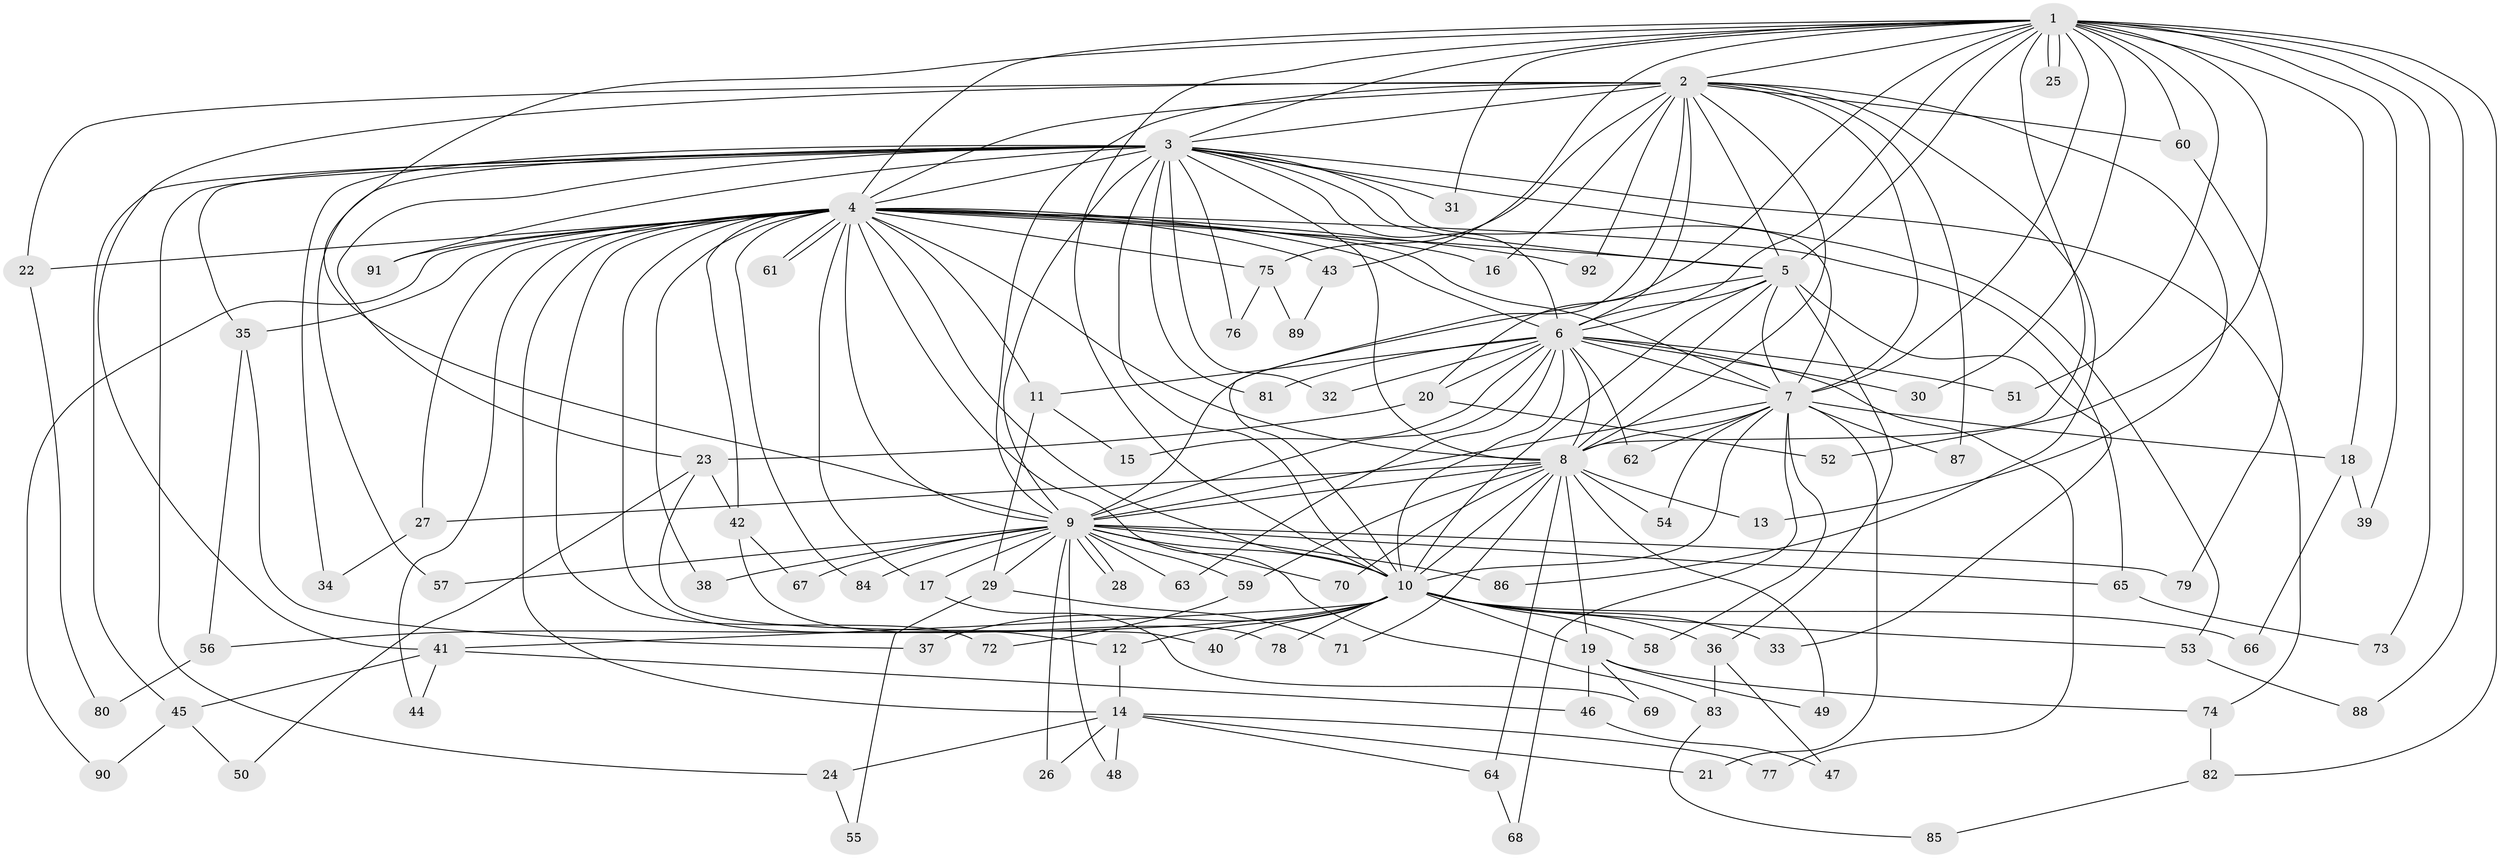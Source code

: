 // coarse degree distribution, {21: 0.03125, 18: 0.03125, 30: 0.015625, 11: 0.015625, 19: 0.015625, 16: 0.015625, 24: 0.015625, 20: 0.015625, 4: 0.109375, 3: 0.1875, 2: 0.484375, 8: 0.015625, 5: 0.03125, 6: 0.015625}
// Generated by graph-tools (version 1.1) at 2025/17/03/04/25 18:17:28]
// undirected, 92 vertices, 209 edges
graph export_dot {
graph [start="1"]
  node [color=gray90,style=filled];
  1;
  2;
  3;
  4;
  5;
  6;
  7;
  8;
  9;
  10;
  11;
  12;
  13;
  14;
  15;
  16;
  17;
  18;
  19;
  20;
  21;
  22;
  23;
  24;
  25;
  26;
  27;
  28;
  29;
  30;
  31;
  32;
  33;
  34;
  35;
  36;
  37;
  38;
  39;
  40;
  41;
  42;
  43;
  44;
  45;
  46;
  47;
  48;
  49;
  50;
  51;
  52;
  53;
  54;
  55;
  56;
  57;
  58;
  59;
  60;
  61;
  62;
  63;
  64;
  65;
  66;
  67;
  68;
  69;
  70;
  71;
  72;
  73;
  74;
  75;
  76;
  77;
  78;
  79;
  80;
  81;
  82;
  83;
  84;
  85;
  86;
  87;
  88;
  89;
  90;
  91;
  92;
  1 -- 2;
  1 -- 3;
  1 -- 4;
  1 -- 5;
  1 -- 6;
  1 -- 7;
  1 -- 8;
  1 -- 9;
  1 -- 10;
  1 -- 18;
  1 -- 20;
  1 -- 25;
  1 -- 25;
  1 -- 30;
  1 -- 31;
  1 -- 39;
  1 -- 43;
  1 -- 51;
  1 -- 52;
  1 -- 60;
  1 -- 73;
  1 -- 82;
  1 -- 88;
  2 -- 3;
  2 -- 4;
  2 -- 5;
  2 -- 6;
  2 -- 7;
  2 -- 8;
  2 -- 9;
  2 -- 10;
  2 -- 13;
  2 -- 16;
  2 -- 22;
  2 -- 41;
  2 -- 60;
  2 -- 75;
  2 -- 86;
  2 -- 87;
  2 -- 92;
  3 -- 4;
  3 -- 5;
  3 -- 6;
  3 -- 7;
  3 -- 8;
  3 -- 9;
  3 -- 10;
  3 -- 23;
  3 -- 24;
  3 -- 31;
  3 -- 32;
  3 -- 34;
  3 -- 35;
  3 -- 45;
  3 -- 53;
  3 -- 57;
  3 -- 74;
  3 -- 76;
  3 -- 81;
  3 -- 91;
  4 -- 5;
  4 -- 6;
  4 -- 7;
  4 -- 8;
  4 -- 9;
  4 -- 10;
  4 -- 11;
  4 -- 12;
  4 -- 14;
  4 -- 16;
  4 -- 17;
  4 -- 22;
  4 -- 27;
  4 -- 35;
  4 -- 38;
  4 -- 42;
  4 -- 43;
  4 -- 44;
  4 -- 61;
  4 -- 61;
  4 -- 65;
  4 -- 72;
  4 -- 75;
  4 -- 83;
  4 -- 84;
  4 -- 90;
  4 -- 91;
  4 -- 92;
  5 -- 6;
  5 -- 7;
  5 -- 8;
  5 -- 9;
  5 -- 10;
  5 -- 33;
  5 -- 36;
  6 -- 7;
  6 -- 8;
  6 -- 9;
  6 -- 10;
  6 -- 11;
  6 -- 15;
  6 -- 20;
  6 -- 30;
  6 -- 32;
  6 -- 51;
  6 -- 62;
  6 -- 63;
  6 -- 77;
  6 -- 81;
  7 -- 8;
  7 -- 9;
  7 -- 10;
  7 -- 18;
  7 -- 21;
  7 -- 54;
  7 -- 58;
  7 -- 62;
  7 -- 68;
  7 -- 87;
  8 -- 9;
  8 -- 10;
  8 -- 13;
  8 -- 19;
  8 -- 27;
  8 -- 49;
  8 -- 54;
  8 -- 59;
  8 -- 64;
  8 -- 70;
  8 -- 71;
  9 -- 10;
  9 -- 17;
  9 -- 26;
  9 -- 28;
  9 -- 28;
  9 -- 29;
  9 -- 38;
  9 -- 48;
  9 -- 57;
  9 -- 59;
  9 -- 63;
  9 -- 65;
  9 -- 67;
  9 -- 70;
  9 -- 79;
  9 -- 84;
  9 -- 86;
  10 -- 12;
  10 -- 19;
  10 -- 33;
  10 -- 36;
  10 -- 37;
  10 -- 40;
  10 -- 41;
  10 -- 53;
  10 -- 56;
  10 -- 58;
  10 -- 66;
  10 -- 78;
  11 -- 15;
  11 -- 29;
  12 -- 14;
  14 -- 21;
  14 -- 24;
  14 -- 26;
  14 -- 48;
  14 -- 64;
  14 -- 77;
  17 -- 69;
  18 -- 39;
  18 -- 66;
  19 -- 46;
  19 -- 49;
  19 -- 69;
  19 -- 74;
  20 -- 23;
  20 -- 52;
  22 -- 80;
  23 -- 40;
  23 -- 42;
  23 -- 50;
  24 -- 55;
  27 -- 34;
  29 -- 55;
  29 -- 71;
  35 -- 37;
  35 -- 56;
  36 -- 47;
  36 -- 83;
  41 -- 44;
  41 -- 45;
  41 -- 46;
  42 -- 67;
  42 -- 78;
  43 -- 89;
  45 -- 50;
  45 -- 90;
  46 -- 47;
  53 -- 88;
  56 -- 80;
  59 -- 72;
  60 -- 79;
  64 -- 68;
  65 -- 73;
  74 -- 82;
  75 -- 76;
  75 -- 89;
  82 -- 85;
  83 -- 85;
}
